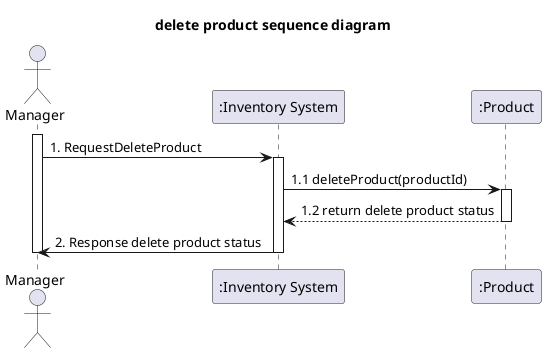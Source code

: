 @startuml
'example
title delete product sequence diagram

actor Manager as actorManager
participant ":Inventory System" as InventorySystem
participant ":Product" as classProduct

activate actorManager

actorManager -> InventorySystem: 1. RequestDeleteProduct
activate InventorySystem

InventorySystem -> classProduct: 1.1 deleteProduct(productId)
activate classProduct


classProduct --> InventorySystem: 1.2 return delete product status
deactivate classProduct

InventorySystem -> actorManager: 2. Response delete product status
deactivate InventorySystem

deactivate actorManager

@enduml